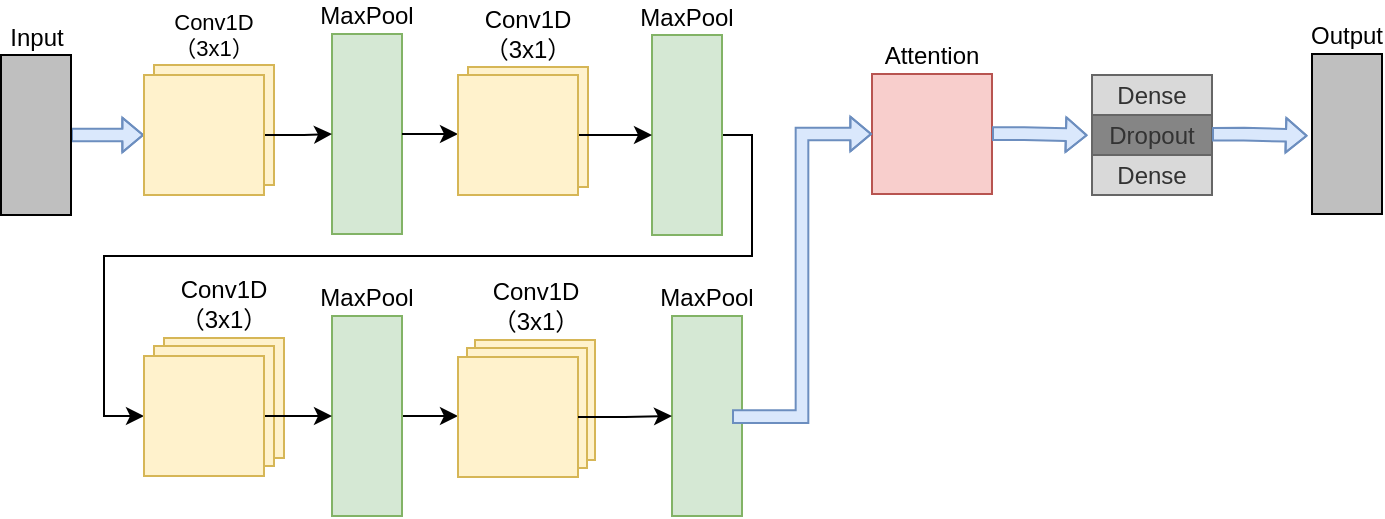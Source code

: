 <mxfile version="14.7.8" type="github">
  <diagram name="Page-1" id="099fd60b-425b-db50-ffb0-6b813814b670">
    <mxGraphModel dx="981" dy="525" grid="1" gridSize="10" guides="1" tooltips="1" connect="1" arrows="1" fold="1" page="1" pageScale="1" pageWidth="850" pageHeight="1100" background="#ffffff" math="0" shadow="0">
      <root>
        <mxCell id="0" />
        <mxCell id="1" parent="0" />
        <mxCell id="GNvcfdCQOV_bqqbBSyqy-1" value="&lt;font style=&quot;font-size: 11px&quot;&gt;Conv1D（3x1）&lt;/font&gt;" style="rounded=0;whiteSpace=wrap;html=1;fillColor=#fff2cc;strokeColor=#d6b656;direction=west;horizontal=1;labelPosition=center;verticalLabelPosition=top;align=center;verticalAlign=bottom;fontSize=10;" parent="1" vertex="1">
          <mxGeometry x="101" y="104.5" width="60" height="60" as="geometry" />
        </mxCell>
        <mxCell id="_m3RrRj9yZrcuPJrK2UF-49" value="" style="edgeStyle=orthogonalEdgeStyle;shape=flexArrow;rounded=0;orthogonalLoop=1;jettySize=auto;html=1;fontSize=10;startSize=6;endSize=3.11;sourcePerimeterSpacing=0;targetPerimeterSpacing=0;shadow=0;sketch=0;endArrow=block;endFill=0;endWidth=10;width=6.333;fillColor=#dae8fc;strokeColor=#6c8ebf;" parent="1" source="GNvcfdCQOV_bqqbBSyqy-5" target="_m3RrRj9yZrcuPJrK2UF-2" edge="1">
          <mxGeometry relative="1" as="geometry">
            <Array as="points">
              <mxPoint x="70" y="140" />
              <mxPoint x="70" y="140" />
            </Array>
          </mxGeometry>
        </mxCell>
        <mxCell id="GNvcfdCQOV_bqqbBSyqy-5" value="Input" style="rounded=0;whiteSpace=wrap;html=1;fillColor=#BFBFBF;direction=east;fontFamily=Helvetica;labelPosition=center;verticalLabelPosition=top;align=center;verticalAlign=bottom;horizontal=1;" parent="1" vertex="1">
          <mxGeometry x="24.5" y="99.5" width="35" height="80" as="geometry" />
        </mxCell>
        <mxCell id="GNvcfdCQOV_bqqbBSyqy-11" value="MaxPool" style="rounded=0;whiteSpace=wrap;html=1;fillColor=#d5e8d4;strokeColor=#82b366;direction=south;labelPosition=center;verticalLabelPosition=top;align=center;verticalAlign=bottom;" parent="1" vertex="1">
          <mxGeometry x="190" y="89" width="35" height="100" as="geometry" />
        </mxCell>
        <mxCell id="_m3RrRj9yZrcuPJrK2UF-7" value="" style="edgeStyle=orthogonalEdgeStyle;rounded=0;orthogonalLoop=1;jettySize=auto;html=1;" parent="1" source="_m3RrRj9yZrcuPJrK2UF-2" target="GNvcfdCQOV_bqqbBSyqy-11" edge="1">
          <mxGeometry relative="1" as="geometry" />
        </mxCell>
        <mxCell id="_m3RrRj9yZrcuPJrK2UF-2" value="" style="rounded=0;whiteSpace=wrap;html=1;fillColor=#fff2cc;strokeColor=#d6b656;direction=north;horizontal=1;labelPosition=center;verticalLabelPosition=top;align=center;verticalAlign=bottom;" parent="1" vertex="1">
          <mxGeometry x="96" y="109.5" width="60" height="60" as="geometry" />
        </mxCell>
        <mxCell id="_m3RrRj9yZrcuPJrK2UF-10" value="Conv1D（3x1）" style="rounded=0;whiteSpace=wrap;html=1;fillColor=#fff2cc;strokeColor=#d6b656;direction=west;horizontal=1;labelPosition=center;verticalLabelPosition=top;align=center;verticalAlign=bottom;" parent="1" vertex="1">
          <mxGeometry x="258" y="105.5" width="60" height="60" as="geometry" />
        </mxCell>
        <mxCell id="_m3RrRj9yZrcuPJrK2UF-11" style="edgeStyle=orthogonalEdgeStyle;rounded=0;orthogonalLoop=1;jettySize=auto;html=1;entryX=0.5;entryY=0;entryDx=0;entryDy=0;exitX=0.5;exitY=0;exitDx=0;exitDy=0;" parent="1" source="GNvcfdCQOV_bqqbBSyqy-11" target="_m3RrRj9yZrcuPJrK2UF-14" edge="1">
          <mxGeometry relative="1" as="geometry">
            <mxPoint x="220" y="140" as="sourcePoint" />
          </mxGeometry>
        </mxCell>
        <mxCell id="_m3RrRj9yZrcuPJrK2UF-47" style="edgeStyle=orthogonalEdgeStyle;rounded=0;orthogonalLoop=1;jettySize=auto;html=1;exitX=0.5;exitY=0;exitDx=0;exitDy=0;entryX=0.5;entryY=0;entryDx=0;entryDy=0;fontSize=10;" parent="1" source="_m3RrRj9yZrcuPJrK2UF-12" target="_m3RrRj9yZrcuPJrK2UF-30" edge="1">
          <mxGeometry relative="1" as="geometry">
            <Array as="points">
              <mxPoint x="400" y="140" />
              <mxPoint x="400" y="200" />
              <mxPoint x="76" y="200" />
              <mxPoint x="76" y="280" />
            </Array>
          </mxGeometry>
        </mxCell>
        <mxCell id="_m3RrRj9yZrcuPJrK2UF-12" value="MaxPool" style="rounded=0;whiteSpace=wrap;html=1;fillColor=#d5e8d4;strokeColor=#82b366;direction=south;labelPosition=center;verticalLabelPosition=top;align=center;verticalAlign=bottom;" parent="1" vertex="1">
          <mxGeometry x="350" y="89.5" width="35" height="100" as="geometry" />
        </mxCell>
        <mxCell id="_m3RrRj9yZrcuPJrK2UF-13" value="" style="edgeStyle=orthogonalEdgeStyle;rounded=0;orthogonalLoop=1;jettySize=auto;html=1;" parent="1" source="_m3RrRj9yZrcuPJrK2UF-14" target="_m3RrRj9yZrcuPJrK2UF-12" edge="1">
          <mxGeometry relative="1" as="geometry" />
        </mxCell>
        <mxCell id="_m3RrRj9yZrcuPJrK2UF-14" value="" style="rounded=0;whiteSpace=wrap;html=1;fillColor=#fff2cc;strokeColor=#d6b656;direction=north;horizontal=1;labelPosition=center;verticalLabelPosition=top;align=center;verticalAlign=bottom;" parent="1" vertex="1">
          <mxGeometry x="253" y="109.5" width="60" height="60" as="geometry" />
        </mxCell>
        <mxCell id="_m3RrRj9yZrcuPJrK2UF-15" value="Conv1D（3x1）" style="rounded=0;whiteSpace=wrap;html=1;fillColor=#fff2cc;strokeColor=#d6b656;direction=west;horizontal=1;labelPosition=center;verticalLabelPosition=top;align=center;verticalAlign=bottom;" parent="1" vertex="1">
          <mxGeometry x="106" y="241" width="60" height="60" as="geometry" />
        </mxCell>
        <mxCell id="_m3RrRj9yZrcuPJrK2UF-38" style="edgeStyle=orthogonalEdgeStyle;rounded=0;orthogonalLoop=1;jettySize=auto;html=1;exitX=0.5;exitY=0;exitDx=0;exitDy=0;entryX=0.5;entryY=0;entryDx=0;entryDy=0;fontSize=10;" parent="1" source="_m3RrRj9yZrcuPJrK2UF-16" target="_m3RrRj9yZrcuPJrK2UF-33" edge="1">
          <mxGeometry relative="1" as="geometry" />
        </mxCell>
        <mxCell id="_m3RrRj9yZrcuPJrK2UF-16" value="MaxPool" style="rounded=0;whiteSpace=wrap;html=1;fillColor=#d5e8d4;strokeColor=#82b366;direction=south;labelPosition=center;verticalLabelPosition=top;align=center;verticalAlign=bottom;" parent="1" vertex="1">
          <mxGeometry x="190" y="230" width="35" height="100" as="geometry" />
        </mxCell>
        <mxCell id="_m3RrRj9yZrcuPJrK2UF-18" value="" style="rounded=0;whiteSpace=wrap;html=1;fillColor=#fff2cc;strokeColor=#d6b656;direction=north;horizontal=1;labelPosition=center;verticalLabelPosition=top;align=center;verticalAlign=bottom;" parent="1" vertex="1">
          <mxGeometry x="101" y="245" width="60" height="60" as="geometry" />
        </mxCell>
        <mxCell id="_m3RrRj9yZrcuPJrK2UF-19" value="Conv1D（3x1）" style="rounded=0;whiteSpace=wrap;html=1;fillColor=#fff2cc;strokeColor=#d6b656;direction=west;horizontal=1;labelPosition=center;verticalLabelPosition=top;align=center;verticalAlign=bottom;" parent="1" vertex="1">
          <mxGeometry x="261.5" y="242" width="60" height="60" as="geometry" />
        </mxCell>
        <mxCell id="_m3RrRj9yZrcuPJrK2UF-20" value="MaxPool" style="rounded=0;whiteSpace=wrap;html=1;fillColor=#d5e8d4;strokeColor=#82b366;direction=south;labelPosition=center;verticalLabelPosition=top;align=center;verticalAlign=bottom;" parent="1" vertex="1">
          <mxGeometry x="360" y="230" width="35" height="100" as="geometry" />
        </mxCell>
        <mxCell id="_m3RrRj9yZrcuPJrK2UF-22" value="" style="rounded=0;whiteSpace=wrap;html=1;fillColor=#fff2cc;strokeColor=#d6b656;direction=north;horizontal=1;labelPosition=center;verticalLabelPosition=top;align=center;verticalAlign=bottom;" parent="1" vertex="1">
          <mxGeometry x="257.5" y="246" width="60" height="60" as="geometry" />
        </mxCell>
        <mxCell id="_m3RrRj9yZrcuPJrK2UF-25" value="Attention&lt;br&gt;" style="rounded=0;whiteSpace=wrap;html=1;fillColor=#f8cecc;strokeColor=#b85450;direction=south;labelPosition=center;verticalLabelPosition=top;align=center;verticalAlign=bottom;" parent="1" vertex="1">
          <mxGeometry x="460" y="109" width="60" height="60" as="geometry" />
        </mxCell>
        <mxCell id="_m3RrRj9yZrcuPJrK2UF-41" style="edgeStyle=orthogonalEdgeStyle;rounded=0;orthogonalLoop=1;jettySize=auto;html=1;exitX=0.5;exitY=0;exitDx=0;exitDy=0;fontSize=10;" parent="1" edge="1">
          <mxGeometry relative="1" as="geometry">
            <mxPoint x="599.571" y="139.714" as="targetPoint" />
            <mxPoint x="599.5" y="139.5" as="sourcePoint" />
          </mxGeometry>
        </mxCell>
        <mxCell id="_m3RrRj9yZrcuPJrK2UF-32" style="edgeStyle=orthogonalEdgeStyle;rounded=0;orthogonalLoop=1;jettySize=auto;html=1;exitX=0.5;exitY=1;exitDx=0;exitDy=0;entryX=0.5;entryY=1;entryDx=0;entryDy=0;fontSize=10;" parent="1" source="_m3RrRj9yZrcuPJrK2UF-30" target="_m3RrRj9yZrcuPJrK2UF-16" edge="1">
          <mxGeometry relative="1" as="geometry" />
        </mxCell>
        <mxCell id="_m3RrRj9yZrcuPJrK2UF-30" value="" style="rounded=0;whiteSpace=wrap;html=1;fillColor=#fff2cc;strokeColor=#d6b656;direction=north;horizontal=1;labelPosition=center;verticalLabelPosition=top;align=center;verticalAlign=bottom;" parent="1" vertex="1">
          <mxGeometry x="96" y="250" width="60" height="60" as="geometry" />
        </mxCell>
        <mxCell id="_m3RrRj9yZrcuPJrK2UF-33" value="" style="rounded=0;whiteSpace=wrap;html=1;fillColor=#fff2cc;strokeColor=#d6b656;direction=north;horizontal=1;labelPosition=center;verticalLabelPosition=top;align=center;verticalAlign=bottom;" parent="1" vertex="1">
          <mxGeometry x="253" y="250.5" width="60" height="60" as="geometry" />
        </mxCell>
        <mxCell id="_m3RrRj9yZrcuPJrK2UF-37" value="Output&lt;br&gt;" style="rounded=0;whiteSpace=wrap;html=1;fillColor=#BFBFBF;direction=east;fontFamily=Helvetica;labelPosition=center;verticalLabelPosition=top;align=center;verticalAlign=bottom;horizontal=1;" parent="1" vertex="1">
          <mxGeometry x="680" y="99" width="35" height="80" as="geometry" />
        </mxCell>
        <mxCell id="_m3RrRj9yZrcuPJrK2UF-39" style="edgeStyle=orthogonalEdgeStyle;rounded=0;orthogonalLoop=1;jettySize=auto;html=1;entryX=0.5;entryY=1;entryDx=0;entryDy=0;fontSize=10;exitX=0.5;exitY=1;exitDx=0;exitDy=0;" parent="1" source="_m3RrRj9yZrcuPJrK2UF-33" target="_m3RrRj9yZrcuPJrK2UF-20" edge="1">
          <mxGeometry relative="1" as="geometry" />
        </mxCell>
        <mxCell id="_m3RrRj9yZrcuPJrK2UF-44" value="Dense" style="rounded=0;whiteSpace=wrap;html=1;strokeColor=#666666;fontColor=#333333;fillColor=#D9D9D9;direction=east;" parent="1" vertex="1">
          <mxGeometry x="570" y="109.5" width="60" height="20" as="geometry" />
        </mxCell>
        <mxCell id="_m3RrRj9yZrcuPJrK2UF-45" value="Dropout" style="rounded=0;whiteSpace=wrap;html=1;strokeColor=#666666;fontColor=#333333;fillColor=#858585;direction=east;" parent="1" vertex="1">
          <mxGeometry x="570" y="129.5" width="60" height="20" as="geometry" />
        </mxCell>
        <mxCell id="_m3RrRj9yZrcuPJrK2UF-46" value="Dense" style="rounded=0;whiteSpace=wrap;html=1;strokeColor=#666666;fontColor=#333333;fillColor=#D9D9D9;direction=east;" parent="1" vertex="1">
          <mxGeometry x="570" y="149.5" width="60" height="20" as="geometry" />
        </mxCell>
        <mxCell id="_m3RrRj9yZrcuPJrK2UF-54" value="" style="edgeStyle=elbowEdgeStyle;shape=flexArrow;rounded=0;orthogonalLoop=1;jettySize=auto;html=1;fontSize=10;startSize=6;endSize=3.11;sourcePerimeterSpacing=0;targetPerimeterSpacing=0;shadow=0;sketch=0;endArrow=block;endFill=0;endWidth=10;width=6.333;fillColor=#dae8fc;strokeColor=#6c8ebf;entryX=0.5;entryY=1;entryDx=0;entryDy=0;" parent="1" target="_m3RrRj9yZrcuPJrK2UF-25" edge="1">
          <mxGeometry relative="1" as="geometry">
            <mxPoint x="390" y="280.304" as="sourcePoint" />
            <mxPoint x="430" y="139" as="targetPoint" />
          </mxGeometry>
        </mxCell>
        <mxCell id="_m3RrRj9yZrcuPJrK2UF-55" value="" style="edgeStyle=orthogonalEdgeStyle;shape=flexArrow;rounded=0;orthogonalLoop=1;jettySize=auto;html=1;fontSize=10;startSize=6;endSize=3.11;sourcePerimeterSpacing=0;targetPerimeterSpacing=0;shadow=0;sketch=0;endArrow=block;endFill=0;endWidth=10;width=6.333;fillColor=#dae8fc;strokeColor=#6c8ebf;entryX=-0.037;entryY=0.505;entryDx=0;entryDy=0;entryPerimeter=0;" parent="1" target="_m3RrRj9yZrcuPJrK2UF-45" edge="1">
          <mxGeometry relative="1" as="geometry">
            <mxPoint x="520" y="138.814" as="sourcePoint" />
            <mxPoint x="561.5" y="138.814" as="targetPoint" />
            <Array as="points">
              <mxPoint x="536" y="139" />
            </Array>
          </mxGeometry>
        </mxCell>
        <mxCell id="_m3RrRj9yZrcuPJrK2UF-56" value="" style="edgeStyle=orthogonalEdgeStyle;shape=flexArrow;rounded=0;orthogonalLoop=1;jettySize=auto;html=1;fontSize=10;startSize=6;endSize=3.11;sourcePerimeterSpacing=0;targetPerimeterSpacing=0;shadow=0;sketch=0;endArrow=block;endFill=0;endWidth=10;width=6.333;fillColor=#dae8fc;strokeColor=#6c8ebf;entryX=-0.037;entryY=0.505;entryDx=0;entryDy=0;entryPerimeter=0;" parent="1" edge="1">
          <mxGeometry relative="1" as="geometry">
            <mxPoint x="630" y="139.114" as="sourcePoint" />
            <mxPoint x="677.78" y="139.9" as="targetPoint" />
            <Array as="points">
              <mxPoint x="646" y="139.3" />
            </Array>
          </mxGeometry>
        </mxCell>
      </root>
    </mxGraphModel>
  </diagram>
</mxfile>
